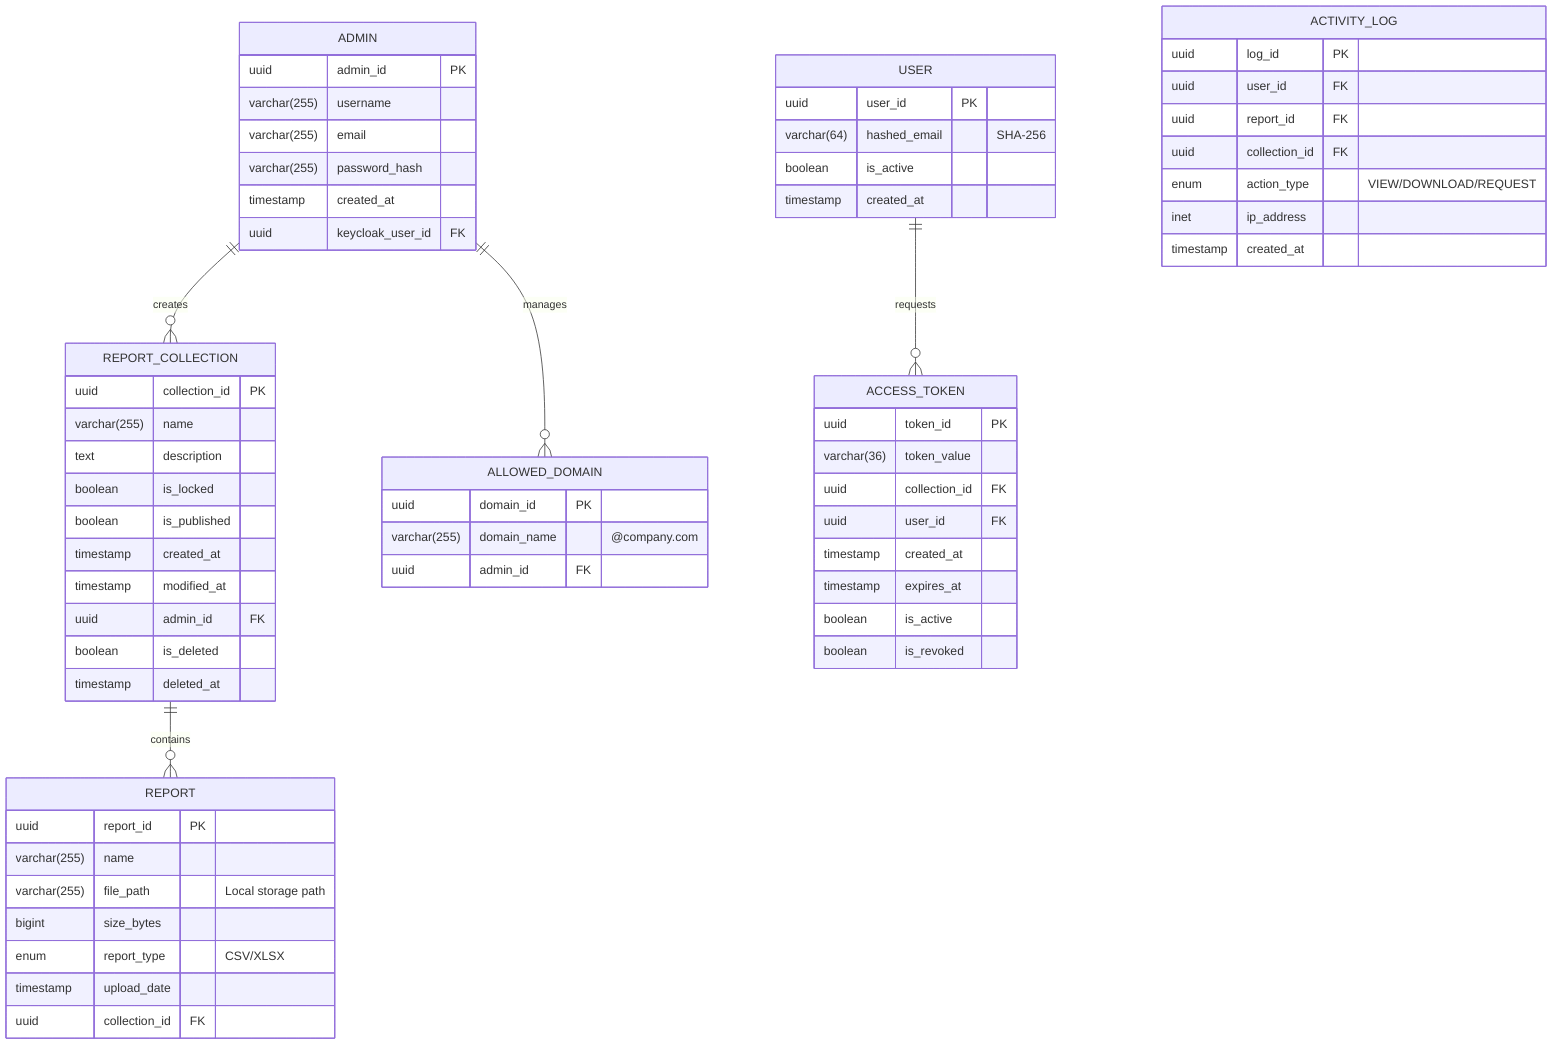 erDiagram
    ADMIN ||--o{ REPORT_COLLECTION : creates
    ADMIN {
        uuid admin_id PK
        varchar(255) username
        varchar(255) email
        varchar(255) password_hash
        timestamp created_at
        uuid keycloak_user_id FK
    }
    
    USER ||--o{ ACCESS_TOKEN : requests
    USER {
        uuid user_id PK
        varchar(64) hashed_email "SHA-256"
        boolean is_active
        timestamp created_at
    }
    
    REPORT_COLLECTION ||--o{ REPORT : contains
    REPORT_COLLECTION {
        uuid collection_id PK
        varchar(255) name
        text description
        boolean is_locked
        boolean is_published
        timestamp created_at
        timestamp modified_at
        uuid admin_id FK
        boolean is_deleted
        timestamp deleted_at
    }
    
    REPORT {
        uuid report_id PK
        varchar(255) name
        varchar(255) file_path "Local storage path"
        bigint size_bytes
        enum report_type "CSV/XLSX"
        timestamp upload_date
        uuid collection_id FK
    }
    
    ACCESS_TOKEN {
        uuid token_id PK
        varchar(36) token_value
        uuid collection_id FK
        uuid user_id FK
        timestamp created_at
        timestamp expires_at
        boolean is_active
        boolean is_revoked
    }
    
    ALLOWED_DOMAIN {
        uuid domain_id PK
        varchar(255) domain_name "@company.com"
        uuid admin_id FK
    }
    
    ACTIVITY_LOG {
        uuid log_id PK
        uuid user_id FK
        uuid report_id FK
        uuid collection_id FK
        enum action_type "VIEW/DOWNLOAD/REQUEST"
        inet ip_address
        timestamp created_at
    }
    
    ADMIN ||--o{ ALLOWED_DOMAIN : manages